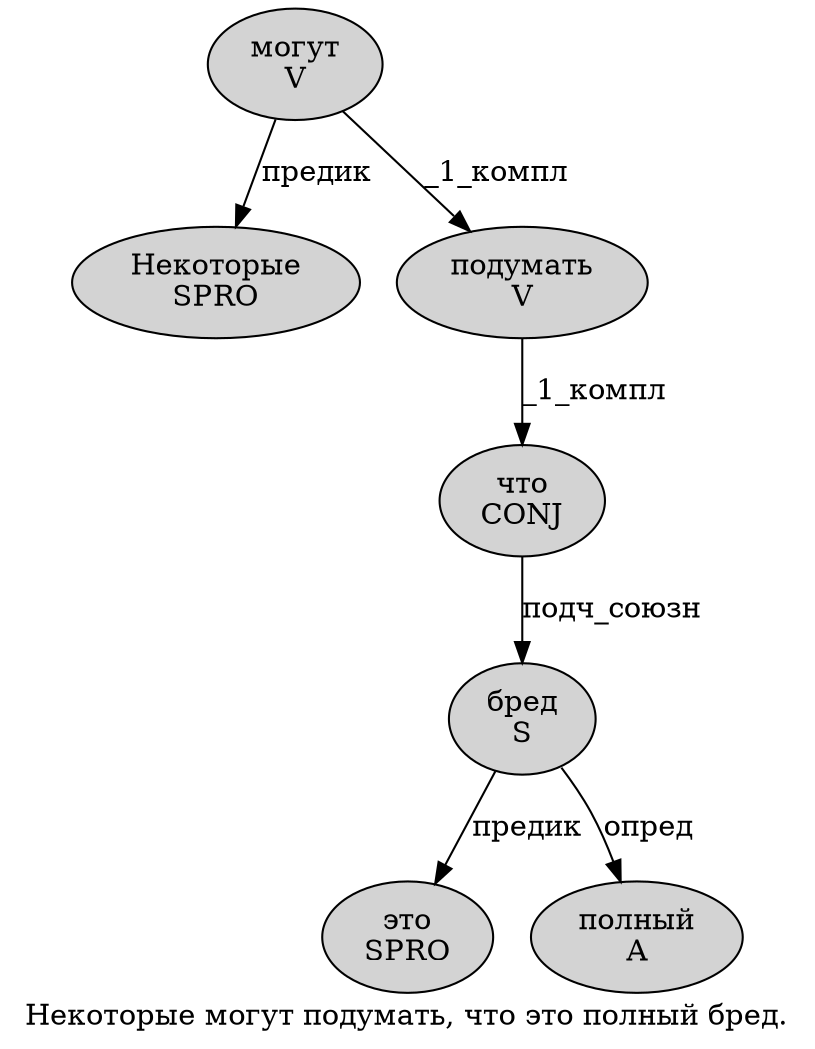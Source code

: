 digraph SENTENCE_588 {
	graph [label="Некоторые могут подумать, что это полный бред."]
	node [style=filled]
		0 [label="Некоторые
SPRO" color="" fillcolor=lightgray penwidth=1 shape=ellipse]
		1 [label="могут
V" color="" fillcolor=lightgray penwidth=1 shape=ellipse]
		2 [label="подумать
V" color="" fillcolor=lightgray penwidth=1 shape=ellipse]
		4 [label="что
CONJ" color="" fillcolor=lightgray penwidth=1 shape=ellipse]
		5 [label="это
SPRO" color="" fillcolor=lightgray penwidth=1 shape=ellipse]
		6 [label="полный
A" color="" fillcolor=lightgray penwidth=1 shape=ellipse]
		7 [label="бред
S" color="" fillcolor=lightgray penwidth=1 shape=ellipse]
			4 -> 7 [label="подч_союзн"]
			7 -> 5 [label="предик"]
			7 -> 6 [label="опред"]
			1 -> 0 [label="предик"]
			1 -> 2 [label="_1_компл"]
			2 -> 4 [label="_1_компл"]
}